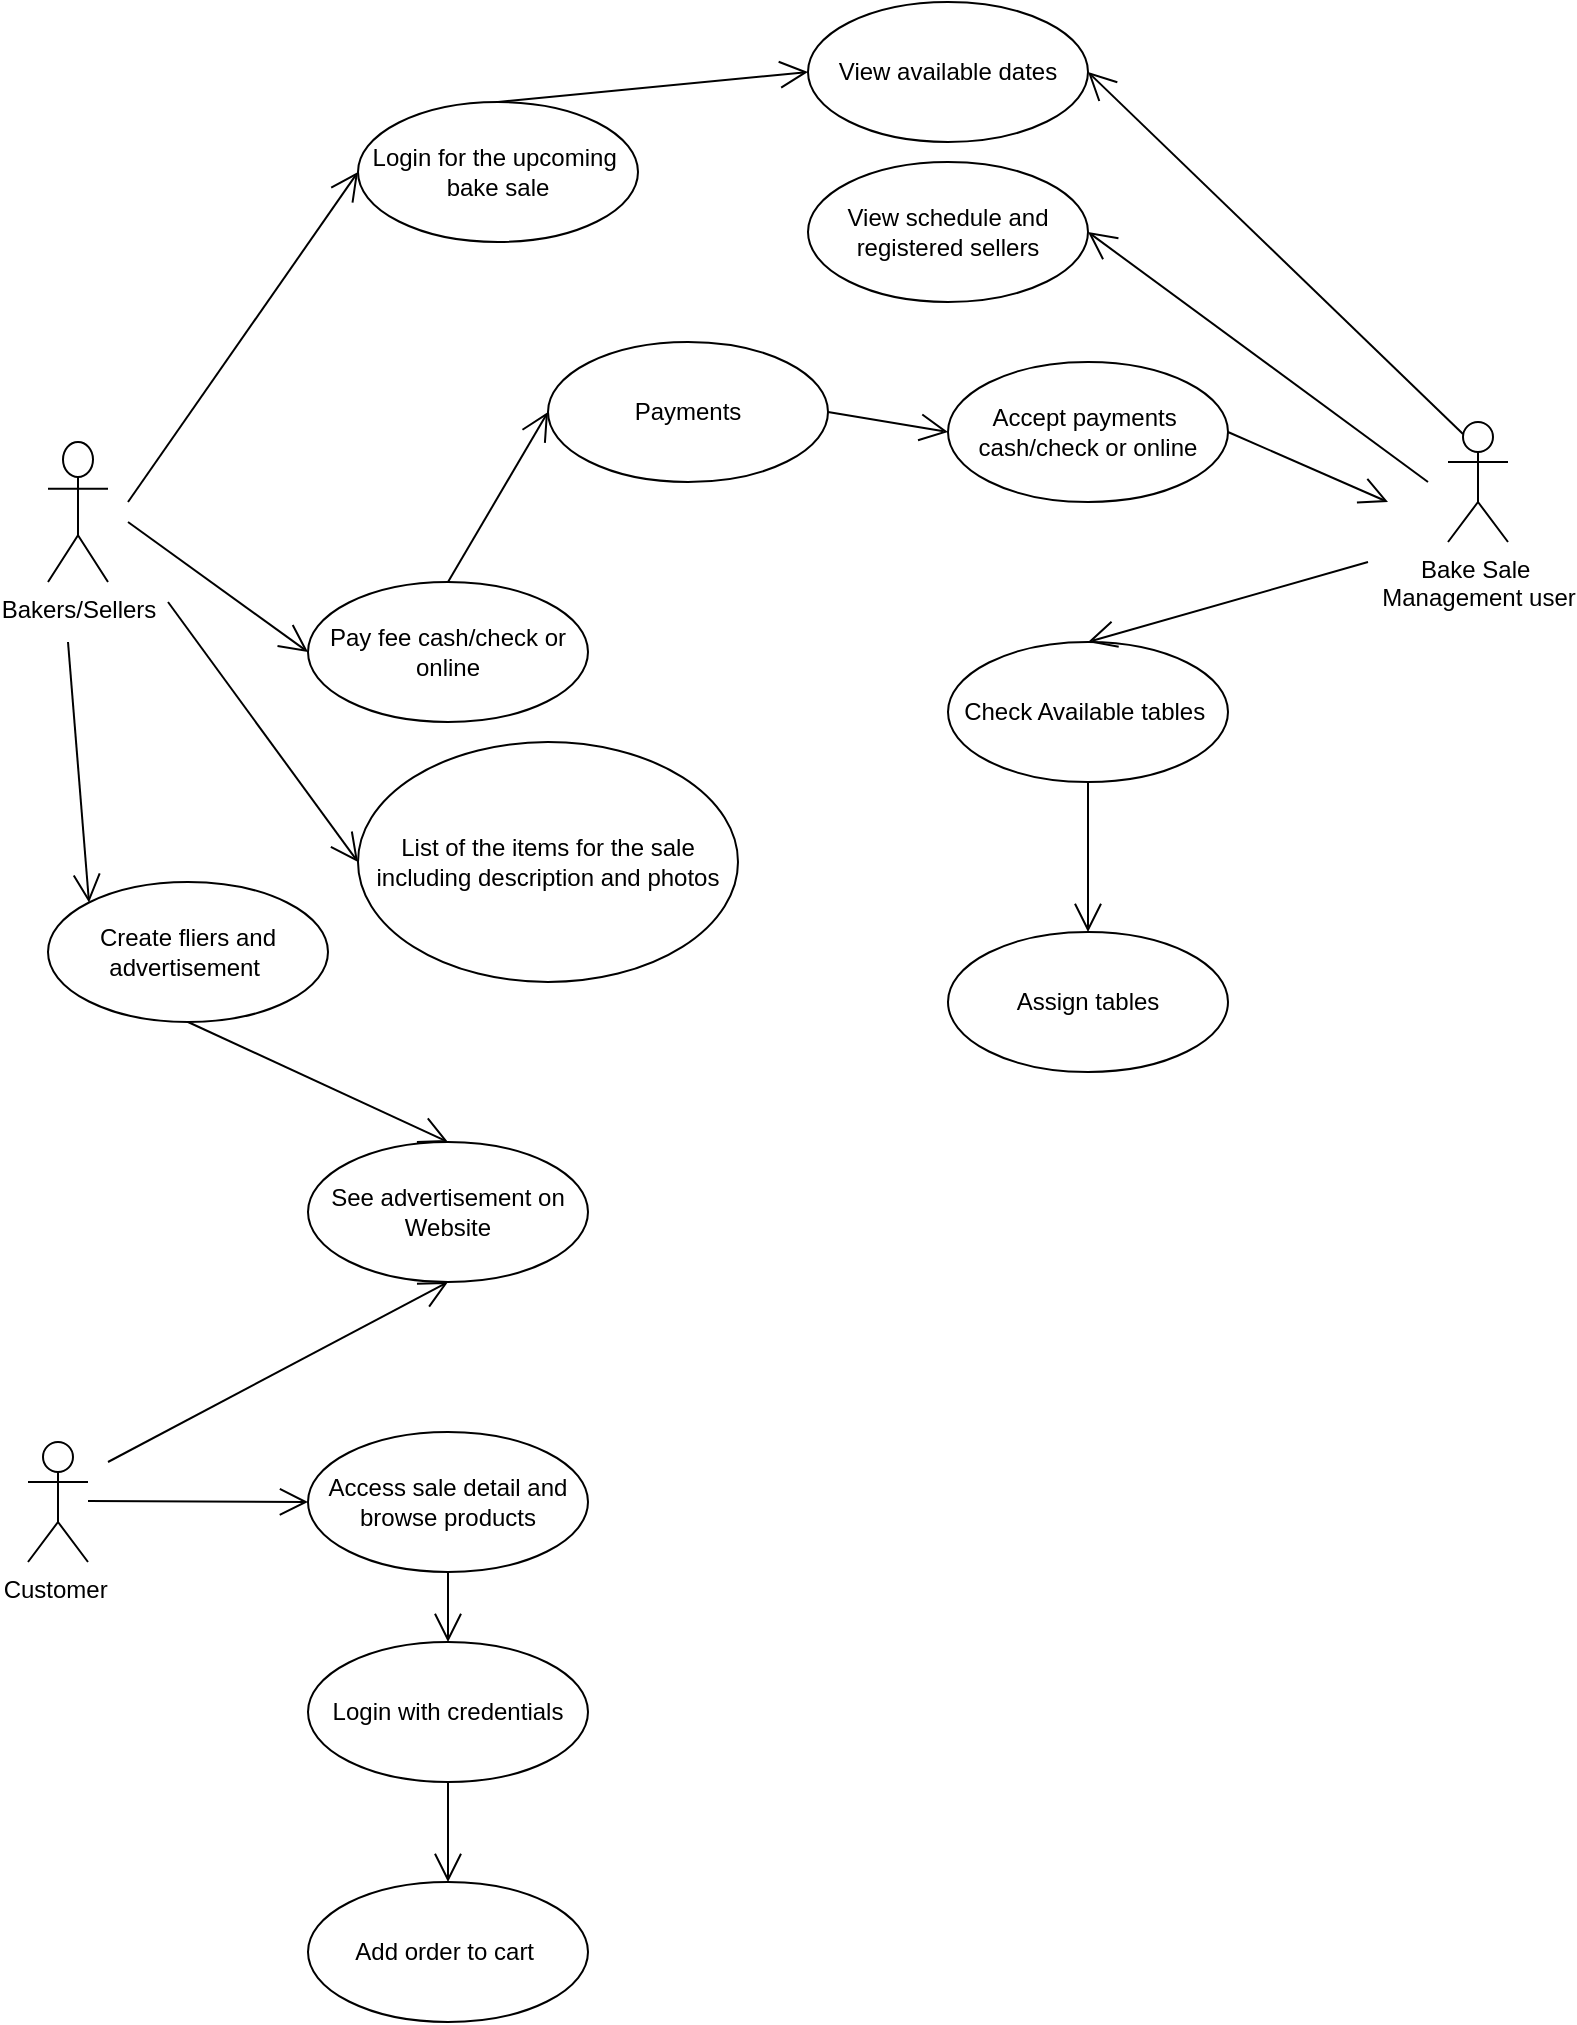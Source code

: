 <mxfile version="26.0.14">
  <diagram name="Page-1" id="yO-QykbQlEKRBg8FvEm-">
    <mxGraphModel dx="1588" dy="824" grid="1" gridSize="10" guides="1" tooltips="1" connect="1" arrows="1" fold="1" page="1" pageScale="1" pageWidth="850" pageHeight="1100" math="0" shadow="0">
      <root>
        <mxCell id="0" />
        <mxCell id="1" parent="0" />
        <mxCell id="N0HYQU6aYldLoChQpqE3-3" value="Customer&amp;nbsp;" style="shape=umlActor;verticalLabelPosition=bottom;verticalAlign=top;html=1;" vertex="1" parent="1">
          <mxGeometry x="70" y="770" width="30" height="60" as="geometry" />
        </mxCell>
        <mxCell id="N0HYQU6aYldLoChQpqE3-4" value="Access sale detail and browse products" style="ellipse;whiteSpace=wrap;html=1;" vertex="1" parent="1">
          <mxGeometry x="210" y="765" width="140" height="70" as="geometry" />
        </mxCell>
        <mxCell id="N0HYQU6aYldLoChQpqE3-10" value="See advertisement on Website" style="ellipse;whiteSpace=wrap;html=1;" vertex="1" parent="1">
          <mxGeometry x="210" y="620" width="140" height="70" as="geometry" />
        </mxCell>
        <mxCell id="N0HYQU6aYldLoChQpqE3-21" value="" style="endArrow=open;endFill=1;endSize=12;html=1;rounded=0;" edge="1" parent="1">
          <mxGeometry width="160" relative="1" as="geometry">
            <mxPoint x="100" y="799.5" as="sourcePoint" />
            <mxPoint x="210" y="800" as="targetPoint" />
            <Array as="points" />
          </mxGeometry>
        </mxCell>
        <mxCell id="N0HYQU6aYldLoChQpqE3-22" value="" style="endArrow=open;endFill=1;endSize=12;html=1;rounded=0;entryX=0.5;entryY=1;entryDx=0;entryDy=0;" edge="1" parent="1" target="N0HYQU6aYldLoChQpqE3-10">
          <mxGeometry width="160" relative="1" as="geometry">
            <mxPoint x="110" y="780" as="sourcePoint" />
            <mxPoint x="260" y="760" as="targetPoint" />
          </mxGeometry>
        </mxCell>
        <mxCell id="N0HYQU6aYldLoChQpqE3-24" value="Login with credentials" style="ellipse;whiteSpace=wrap;html=1;" vertex="1" parent="1">
          <mxGeometry x="210" y="870" width="140" height="70" as="geometry" />
        </mxCell>
        <mxCell id="N0HYQU6aYldLoChQpqE3-27" value="Add order to cart&amp;nbsp;" style="ellipse;whiteSpace=wrap;html=1;" vertex="1" parent="1">
          <mxGeometry x="210" y="990" width="140" height="70" as="geometry" />
        </mxCell>
        <mxCell id="N0HYQU6aYldLoChQpqE3-35" value="" style="endArrow=open;endFill=1;endSize=12;html=1;rounded=0;exitX=0.5;exitY=1;exitDx=0;exitDy=0;entryX=0.5;entryY=0;entryDx=0;entryDy=0;" edge="1" parent="1" source="N0HYQU6aYldLoChQpqE3-4" target="N0HYQU6aYldLoChQpqE3-24">
          <mxGeometry width="160" relative="1" as="geometry">
            <mxPoint x="340" y="950" as="sourcePoint" />
            <mxPoint x="500" y="950" as="targetPoint" />
            <Array as="points" />
          </mxGeometry>
        </mxCell>
        <mxCell id="N0HYQU6aYldLoChQpqE3-38" value="Bake Sale&amp;nbsp;&lt;div&gt;Management user&lt;/div&gt;" style="shape=umlActor;verticalLabelPosition=bottom;verticalAlign=top;html=1;" vertex="1" parent="1">
          <mxGeometry x="780" y="260" width="30" height="60" as="geometry" />
        </mxCell>
        <mxCell id="N0HYQU6aYldLoChQpqE3-40" value="View available dates" style="ellipse;whiteSpace=wrap;html=1;" vertex="1" parent="1">
          <mxGeometry x="460" y="50" width="140" height="70" as="geometry" />
        </mxCell>
        <mxCell id="N0HYQU6aYldLoChQpqE3-41" value="View schedule and registered sellers" style="ellipse;whiteSpace=wrap;html=1;" vertex="1" parent="1">
          <mxGeometry x="460" y="130" width="140" height="70" as="geometry" />
        </mxCell>
        <mxCell id="N0HYQU6aYldLoChQpqE3-42" value="Check Available tables&amp;nbsp;" style="ellipse;whiteSpace=wrap;html=1;" vertex="1" parent="1">
          <mxGeometry x="530" y="370" width="140" height="70" as="geometry" />
        </mxCell>
        <mxCell id="N0HYQU6aYldLoChQpqE3-43" value="Payments" style="ellipse;whiteSpace=wrap;html=1;" vertex="1" parent="1">
          <mxGeometry x="330" y="220" width="140" height="70" as="geometry" />
        </mxCell>
        <mxCell id="N0HYQU6aYldLoChQpqE3-45" value="" style="endArrow=open;endFill=1;endSize=12;html=1;rounded=0;entryX=1;entryY=0.5;entryDx=0;entryDy=0;exitX=0.25;exitY=0.1;exitDx=0;exitDy=0;exitPerimeter=0;" edge="1" parent="1" source="N0HYQU6aYldLoChQpqE3-38" target="N0HYQU6aYldLoChQpqE3-40">
          <mxGeometry width="160" relative="1" as="geometry">
            <mxPoint x="770" y="300" as="sourcePoint" />
            <mxPoint x="500" y="260" as="targetPoint" />
          </mxGeometry>
        </mxCell>
        <mxCell id="N0HYQU6aYldLoChQpqE3-46" value="" style="endArrow=open;endFill=1;endSize=12;html=1;rounded=0;entryX=1;entryY=0.5;entryDx=0;entryDy=0;" edge="1" parent="1" target="N0HYQU6aYldLoChQpqE3-41">
          <mxGeometry width="160" relative="1" as="geometry">
            <mxPoint x="770" y="290" as="sourcePoint" />
            <mxPoint x="500" y="260" as="targetPoint" />
          </mxGeometry>
        </mxCell>
        <mxCell id="N0HYQU6aYldLoChQpqE3-47" value="" style="endArrow=open;endFill=1;endSize=12;html=1;rounded=0;entryX=0.5;entryY=0;entryDx=0;entryDy=0;" edge="1" parent="1" target="N0HYQU6aYldLoChQpqE3-42">
          <mxGeometry width="160" relative="1" as="geometry">
            <mxPoint x="740" y="330" as="sourcePoint" />
            <mxPoint x="500" y="260" as="targetPoint" />
          </mxGeometry>
        </mxCell>
        <mxCell id="N0HYQU6aYldLoChQpqE3-52" value="Assign tables" style="ellipse;whiteSpace=wrap;html=1;" vertex="1" parent="1">
          <mxGeometry x="530" y="515" width="140" height="70" as="geometry" />
        </mxCell>
        <mxCell id="N0HYQU6aYldLoChQpqE3-56" value="" style="endArrow=open;endFill=1;endSize=12;html=1;rounded=0;exitX=0.5;exitY=1;exitDx=0;exitDy=0;entryX=0.5;entryY=0;entryDx=0;entryDy=0;" edge="1" parent="1" source="N0HYQU6aYldLoChQpqE3-42" target="N0HYQU6aYldLoChQpqE3-52">
          <mxGeometry width="160" relative="1" as="geometry">
            <mxPoint x="340" y="350" as="sourcePoint" />
            <mxPoint x="500" y="350" as="targetPoint" />
          </mxGeometry>
        </mxCell>
        <mxCell id="N0HYQU6aYldLoChQpqE3-57" value="" style="endArrow=open;endFill=1;endSize=12;html=1;rounded=0;exitX=0.5;exitY=1;exitDx=0;exitDy=0;entryX=0.5;entryY=0;entryDx=0;entryDy=0;" edge="1" parent="1" source="N0HYQU6aYldLoChQpqE3-24" target="N0HYQU6aYldLoChQpqE3-27">
          <mxGeometry width="160" relative="1" as="geometry">
            <mxPoint x="350" y="880" as="sourcePoint" />
            <mxPoint x="510" y="880" as="targetPoint" />
          </mxGeometry>
        </mxCell>
        <mxCell id="N0HYQU6aYldLoChQpqE3-58" value="Bakers/Sellers" style="shape=umlActor;verticalLabelPosition=bottom;verticalAlign=top;html=1;" vertex="1" parent="1">
          <mxGeometry x="80" y="270" width="30" height="70" as="geometry" />
        </mxCell>
        <mxCell id="N0HYQU6aYldLoChQpqE3-59" value="Login for the upcoming&amp;nbsp; bake sale" style="ellipse;whiteSpace=wrap;html=1;" vertex="1" parent="1">
          <mxGeometry x="235" y="100" width="140" height="70" as="geometry" />
        </mxCell>
        <mxCell id="N0HYQU6aYldLoChQpqE3-60" value="Accept payments&amp;nbsp;&lt;div&gt;cash/check or online&lt;/div&gt;" style="ellipse;whiteSpace=wrap;html=1;" vertex="1" parent="1">
          <mxGeometry x="530" y="230" width="140" height="70" as="geometry" />
        </mxCell>
        <mxCell id="N0HYQU6aYldLoChQpqE3-62" value="Pay fee cash/check or online" style="ellipse;whiteSpace=wrap;html=1;" vertex="1" parent="1">
          <mxGeometry x="210" y="340" width="140" height="70" as="geometry" />
        </mxCell>
        <mxCell id="N0HYQU6aYldLoChQpqE3-63" value="" style="endArrow=open;endFill=1;endSize=12;html=1;rounded=0;entryX=0;entryY=0.5;entryDx=0;entryDy=0;" edge="1" parent="1" target="N0HYQU6aYldLoChQpqE3-59">
          <mxGeometry width="160" relative="1" as="geometry">
            <mxPoint x="120" y="300" as="sourcePoint" />
            <mxPoint x="550" y="360" as="targetPoint" />
          </mxGeometry>
        </mxCell>
        <mxCell id="N0HYQU6aYldLoChQpqE3-65" value="" style="endArrow=open;endFill=1;endSize=12;html=1;rounded=0;entryX=0;entryY=0.5;entryDx=0;entryDy=0;exitX=1;exitY=0.5;exitDx=0;exitDy=0;" edge="1" parent="1" source="N0HYQU6aYldLoChQpqE3-43" target="N0HYQU6aYldLoChQpqE3-60">
          <mxGeometry width="160" relative="1" as="geometry">
            <mxPoint x="450" y="310" as="sourcePoint" />
            <mxPoint x="300" y="360" as="targetPoint" />
            <Array as="points" />
          </mxGeometry>
        </mxCell>
        <mxCell id="N0HYQU6aYldLoChQpqE3-67" value="" style="endArrow=open;endFill=1;endSize=12;html=1;rounded=0;exitX=1;exitY=0.5;exitDx=0;exitDy=0;" edge="1" parent="1" source="N0HYQU6aYldLoChQpqE3-60">
          <mxGeometry width="160" relative="1" as="geometry">
            <mxPoint x="390" y="360" as="sourcePoint" />
            <mxPoint x="750" y="300" as="targetPoint" />
          </mxGeometry>
        </mxCell>
        <mxCell id="N0HYQU6aYldLoChQpqE3-68" value="" style="endArrow=open;endFill=1;endSize=12;html=1;rounded=0;entryX=0;entryY=0.5;entryDx=0;entryDy=0;exitX=0.5;exitY=0;exitDx=0;exitDy=0;" edge="1" parent="1" source="N0HYQU6aYldLoChQpqE3-62" target="N0HYQU6aYldLoChQpqE3-43">
          <mxGeometry width="160" relative="1" as="geometry">
            <mxPoint x="390" y="360" as="sourcePoint" />
            <mxPoint x="550" y="360" as="targetPoint" />
          </mxGeometry>
        </mxCell>
        <mxCell id="N0HYQU6aYldLoChQpqE3-70" value="" style="endArrow=open;endFill=1;endSize=12;html=1;rounded=0;entryX=0;entryY=0.5;entryDx=0;entryDy=0;" edge="1" parent="1" target="N0HYQU6aYldLoChQpqE3-62">
          <mxGeometry width="160" relative="1" as="geometry">
            <mxPoint x="120" y="310" as="sourcePoint" />
            <mxPoint x="550" y="360" as="targetPoint" />
          </mxGeometry>
        </mxCell>
        <mxCell id="N0HYQU6aYldLoChQpqE3-71" value="List of the items for the sale including description and photos" style="ellipse;whiteSpace=wrap;html=1;" vertex="1" parent="1">
          <mxGeometry x="235" y="420" width="190" height="120" as="geometry" />
        </mxCell>
        <mxCell id="N0HYQU6aYldLoChQpqE3-72" value="" style="endArrow=open;endFill=1;endSize=12;html=1;rounded=0;entryX=0;entryY=0.5;entryDx=0;entryDy=0;" edge="1" parent="1" target="N0HYQU6aYldLoChQpqE3-71">
          <mxGeometry width="160" relative="1" as="geometry">
            <mxPoint x="140" y="350" as="sourcePoint" />
            <mxPoint x="550" y="360" as="targetPoint" />
          </mxGeometry>
        </mxCell>
        <mxCell id="N0HYQU6aYldLoChQpqE3-74" value="" style="endArrow=open;endFill=1;endSize=12;html=1;rounded=0;exitX=0.5;exitY=0;exitDx=0;exitDy=0;entryX=0;entryY=0.5;entryDx=0;entryDy=0;" edge="1" parent="1" source="N0HYQU6aYldLoChQpqE3-59" target="N0HYQU6aYldLoChQpqE3-40">
          <mxGeometry width="160" relative="1" as="geometry">
            <mxPoint x="390" y="360" as="sourcePoint" />
            <mxPoint x="550" y="360" as="targetPoint" />
          </mxGeometry>
        </mxCell>
        <mxCell id="N0HYQU6aYldLoChQpqE3-75" value="Create fliers and advertisement&amp;nbsp;" style="ellipse;whiteSpace=wrap;html=1;" vertex="1" parent="1">
          <mxGeometry x="80" y="490" width="140" height="70" as="geometry" />
        </mxCell>
        <mxCell id="N0HYQU6aYldLoChQpqE3-76" value="" style="endArrow=open;endFill=1;endSize=12;html=1;rounded=0;entryX=0;entryY=0;entryDx=0;entryDy=0;" edge="1" parent="1" target="N0HYQU6aYldLoChQpqE3-75">
          <mxGeometry width="160" relative="1" as="geometry">
            <mxPoint x="90" y="370" as="sourcePoint" />
            <mxPoint x="550" y="360" as="targetPoint" />
          </mxGeometry>
        </mxCell>
        <mxCell id="N0HYQU6aYldLoChQpqE3-77" value="" style="endArrow=open;endFill=1;endSize=12;html=1;rounded=0;exitX=0.5;exitY=1;exitDx=0;exitDy=0;entryX=0.5;entryY=0;entryDx=0;entryDy=0;" edge="1" parent="1" source="N0HYQU6aYldLoChQpqE3-75" target="N0HYQU6aYldLoChQpqE3-10">
          <mxGeometry width="160" relative="1" as="geometry">
            <mxPoint x="390" y="360" as="sourcePoint" />
            <mxPoint x="550" y="360" as="targetPoint" />
          </mxGeometry>
        </mxCell>
      </root>
    </mxGraphModel>
  </diagram>
</mxfile>
